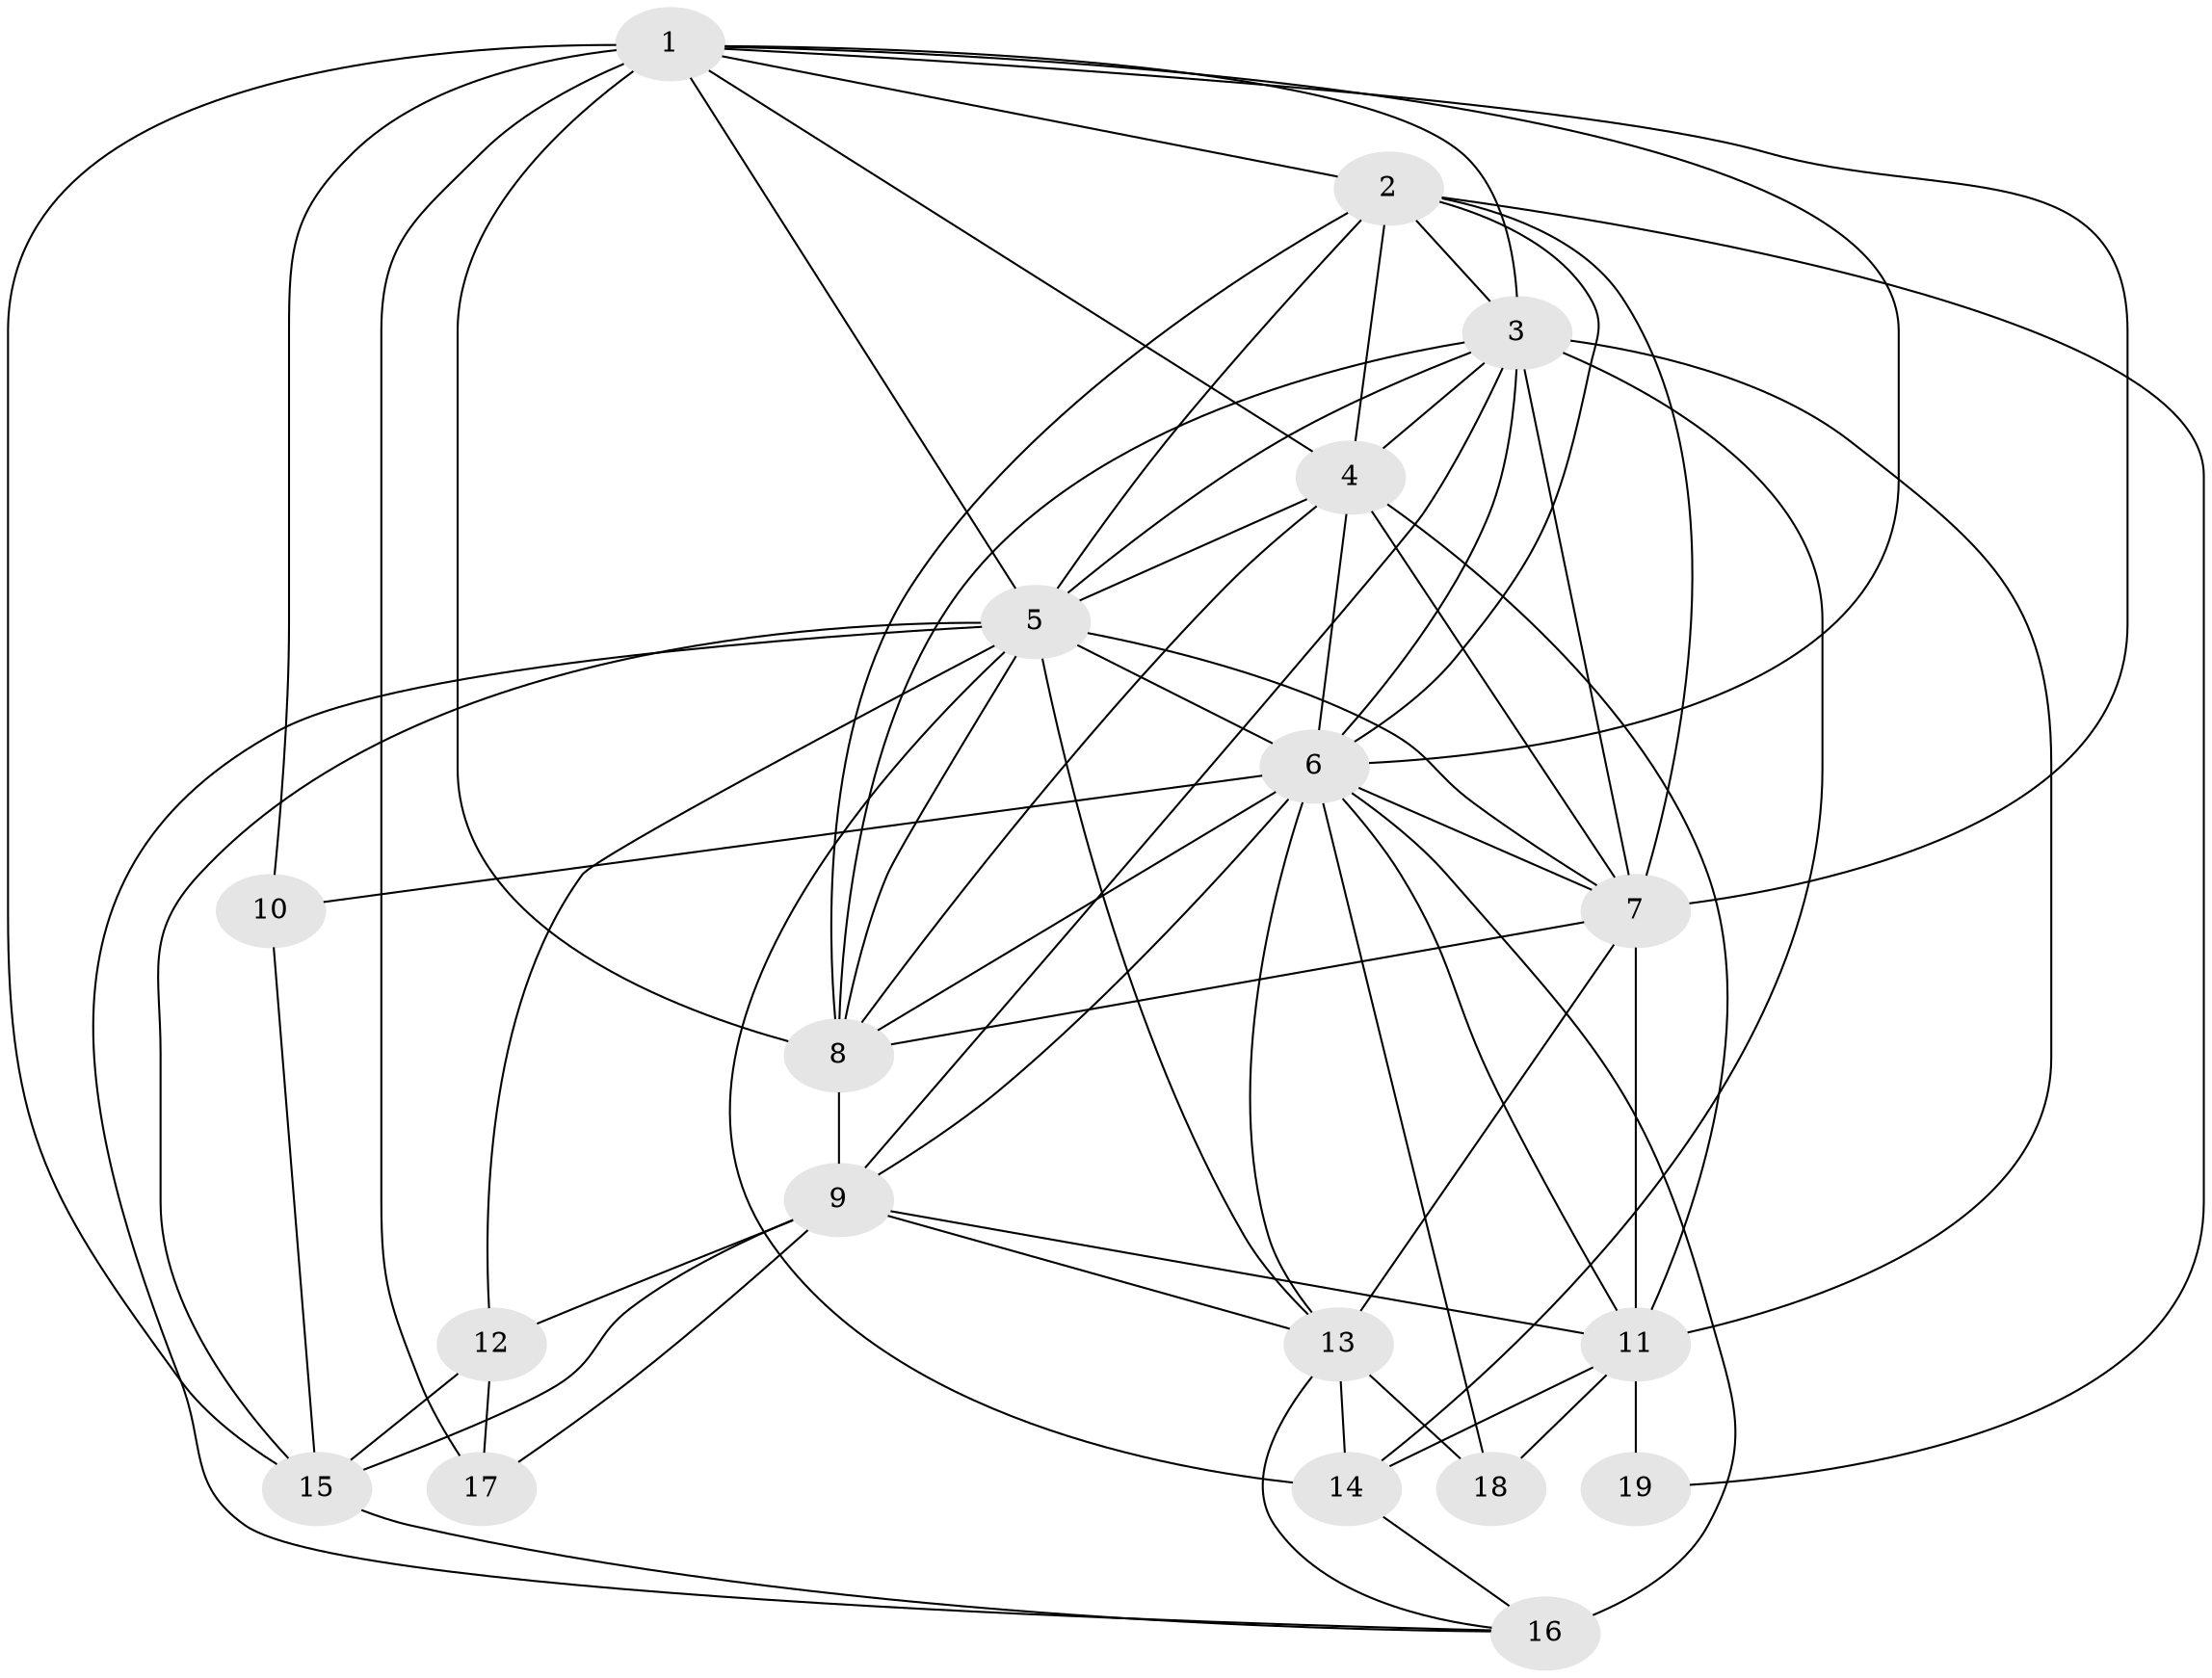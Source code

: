 // original degree distribution, {15: 0.017543859649122806, 12: 0.03508771929824561, 19: 0.017543859649122806, 18: 0.05263157894736842, 14: 0.03508771929824561, 17: 0.017543859649122806, 4: 0.08771929824561403, 3: 0.17543859649122806, 6: 0.017543859649122806, 2: 0.5263157894736842, 5: 0.017543859649122806}
// Generated by graph-tools (version 1.1) at 2025/49/03/04/25 22:49:26]
// undirected, 19 vertices, 66 edges
graph export_dot {
  node [color=gray90,style=filled];
  1;
  2;
  3;
  4;
  5;
  6;
  7;
  8;
  9;
  10;
  11;
  12;
  13;
  14;
  15;
  16;
  17;
  18;
  19;
  1 -- 2 [weight=1.0];
  1 -- 3 [weight=2.0];
  1 -- 4 [weight=1.0];
  1 -- 5 [weight=2.0];
  1 -- 6 [weight=2.0];
  1 -- 7 [weight=1.0];
  1 -- 8 [weight=1.0];
  1 -- 10 [weight=1.0];
  1 -- 15 [weight=1.0];
  1 -- 17 [weight=3.0];
  2 -- 3 [weight=1.0];
  2 -- 4 [weight=1.0];
  2 -- 5 [weight=2.0];
  2 -- 6 [weight=2.0];
  2 -- 7 [weight=2.0];
  2 -- 8 [weight=2.0];
  2 -- 19 [weight=1.0];
  3 -- 4 [weight=2.0];
  3 -- 5 [weight=2.0];
  3 -- 6 [weight=2.0];
  3 -- 7 [weight=1.0];
  3 -- 8 [weight=1.0];
  3 -- 9 [weight=1.0];
  3 -- 11 [weight=2.0];
  3 -- 14 [weight=4.0];
  4 -- 5 [weight=3.0];
  4 -- 6 [weight=2.0];
  4 -- 7 [weight=2.0];
  4 -- 8 [weight=1.0];
  4 -- 11 [weight=6.0];
  5 -- 6 [weight=4.0];
  5 -- 7 [weight=2.0];
  5 -- 8 [weight=2.0];
  5 -- 12 [weight=1.0];
  5 -- 13 [weight=1.0];
  5 -- 14 [weight=1.0];
  5 -- 15 [weight=1.0];
  5 -- 16 [weight=1.0];
  6 -- 7 [weight=2.0];
  6 -- 8 [weight=2.0];
  6 -- 9 [weight=2.0];
  6 -- 10 [weight=2.0];
  6 -- 11 [weight=1.0];
  6 -- 13 [weight=1.0];
  6 -- 16 [weight=4.0];
  6 -- 18 [weight=1.0];
  7 -- 8 [weight=1.0];
  7 -- 11 [weight=1.0];
  7 -- 13 [weight=5.0];
  8 -- 9 [weight=8.0];
  9 -- 11 [weight=2.0];
  9 -- 12 [weight=3.0];
  9 -- 13 [weight=1.0];
  9 -- 15 [weight=1.0];
  9 -- 17 [weight=2.0];
  10 -- 15 [weight=1.0];
  11 -- 14 [weight=2.0];
  11 -- 18 [weight=1.0];
  11 -- 19 [weight=1.0];
  12 -- 15 [weight=1.0];
  12 -- 17 [weight=1.0];
  13 -- 14 [weight=1.0];
  13 -- 16 [weight=1.0];
  13 -- 18 [weight=1.0];
  14 -- 16 [weight=1.0];
  15 -- 16 [weight=1.0];
}

